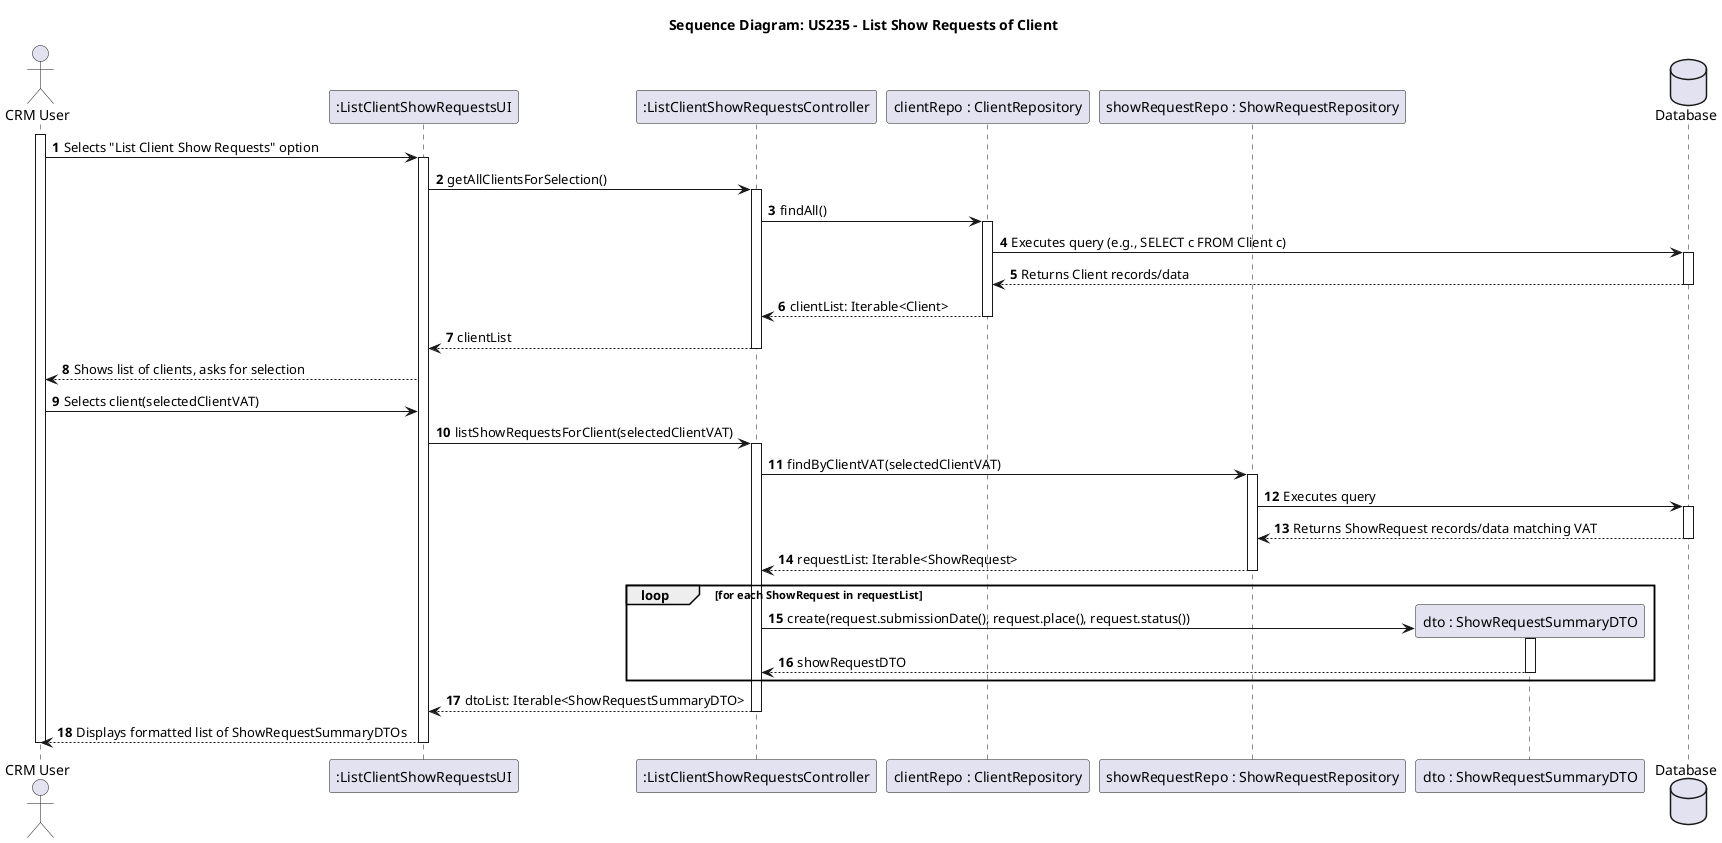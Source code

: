 @startuml design/sequence-diagram-235_with_db.svg

autonumber
title Sequence Diagram: US235 - List Show Requests of Client

actor "CRM User" as User
participant ":ListClientShowRequestsUI" as UI
participant ":ListClientShowRequestsController" as Ctrl
participant "clientRepo : ClientRepository" as ClientRepo
participant "showRequestRepo : ShowRequestRepository" as SRRepo
participant "dto : ShowRequestSummaryDTO" as DTO
database "Database" as DB

activate User
User -> UI : Selects "List Client Show Requests" option
activate UI

UI -> Ctrl : getAllClientsForSelection()
activate Ctrl
Ctrl -> ClientRepo : findAll()
activate ClientRepo
ClientRepo -> DB : Executes query (e.g., SELECT c FROM Client c)
activate DB
DB --> ClientRepo : Returns Client records/data
deactivate DB
ClientRepo --> Ctrl : clientList: Iterable<Client>
deactivate ClientRepo
Ctrl --> UI : clientList
deactivate Ctrl

UI --> User : Shows list of clients, asks for selection
User -> UI : Selects client(selectedClientVAT)

UI -> Ctrl : listShowRequestsForClient(selectedClientVAT)
activate Ctrl
Ctrl -> SRRepo : findByClientVAT(selectedClientVAT)
activate SRRepo
SRRepo -> DB : Executes query
activate DB
DB --> SRRepo : Returns ShowRequest records/data matching VAT
deactivate DB
SRRepo --> Ctrl : requestList: Iterable<ShowRequest>
deactivate SRRepo

loop for each ShowRequest in requestList
    Ctrl -> DTO** : create(request.submissionDate(), request.place(), request.status())
    activate DTO
    DTO --> Ctrl : showRequestDTO
    deactivate DTO
end

Ctrl --> UI : dtoList: Iterable<ShowRequestSummaryDTO>
deactivate Ctrl

UI --> User : Displays formatted list of ShowRequestSummaryDTOs
deactivate UI

deactivate User

@enduml